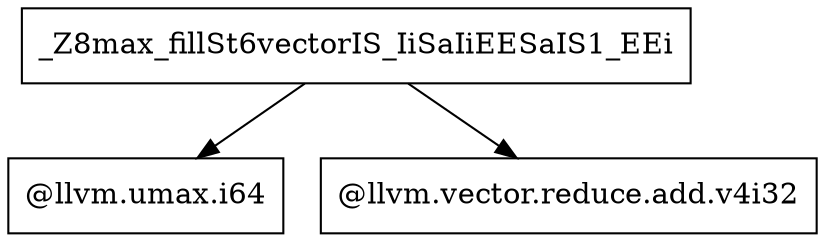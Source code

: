 digraph CallGraph {
    // Nodes
    node [shape=rectangle];
    max_fill [label="_Z8max_fillSt6vectorIS_IiSaIiEESaIS1_EEi"];
    llvm_umax [label="@llvm.umax.i64"];
    llvm_vector_reduce [label="@llvm.vector.reduce.add.v4i32"];

    // Edges
    max_fill -> llvm_umax;
    max_fill -> llvm_vector_reduce;
}
